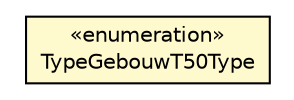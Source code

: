 #!/usr/local/bin/dot
#
# Class diagram 
# Generated by UMLGraph version R5_6-24-gf6e263 (http://www.umlgraph.org/)
#

digraph G {
	edge [fontname="Helvetica",fontsize=10,labelfontname="Helvetica",labelfontsize=10];
	node [fontname="Helvetica",fontsize=10,shape=plaintext];
	nodesep=0.25;
	ranksep=0.5;
	// nl.b3p.topnl.top50nl.TypeGebouwT50Type
	c40418 [label=<<table title="nl.b3p.topnl.top50nl.TypeGebouwT50Type" border="0" cellborder="1" cellspacing="0" cellpadding="2" port="p" bgcolor="lemonChiffon" href="./TypeGebouwT50Type.html">
		<tr><td><table border="0" cellspacing="0" cellpadding="1">
<tr><td align="center" balign="center"> &#171;enumeration&#187; </td></tr>
<tr><td align="center" balign="center"> TypeGebouwT50Type </td></tr>
		</table></td></tr>
		</table>>, URL="./TypeGebouwT50Type.html", fontname="Helvetica", fontcolor="black", fontsize=10.0];
}

